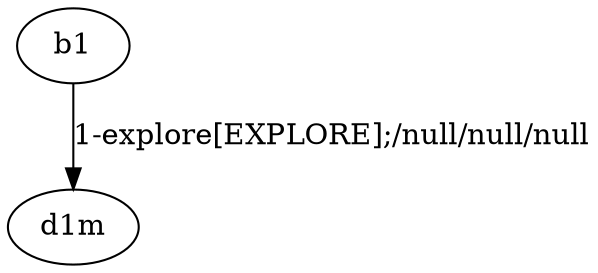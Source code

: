 # Total number of goals covered by this test: 1
# b1 --> d1m

digraph g {
"b1" -> "d1m" [label = "1-explore[EXPLORE];/null/null/null"];
}